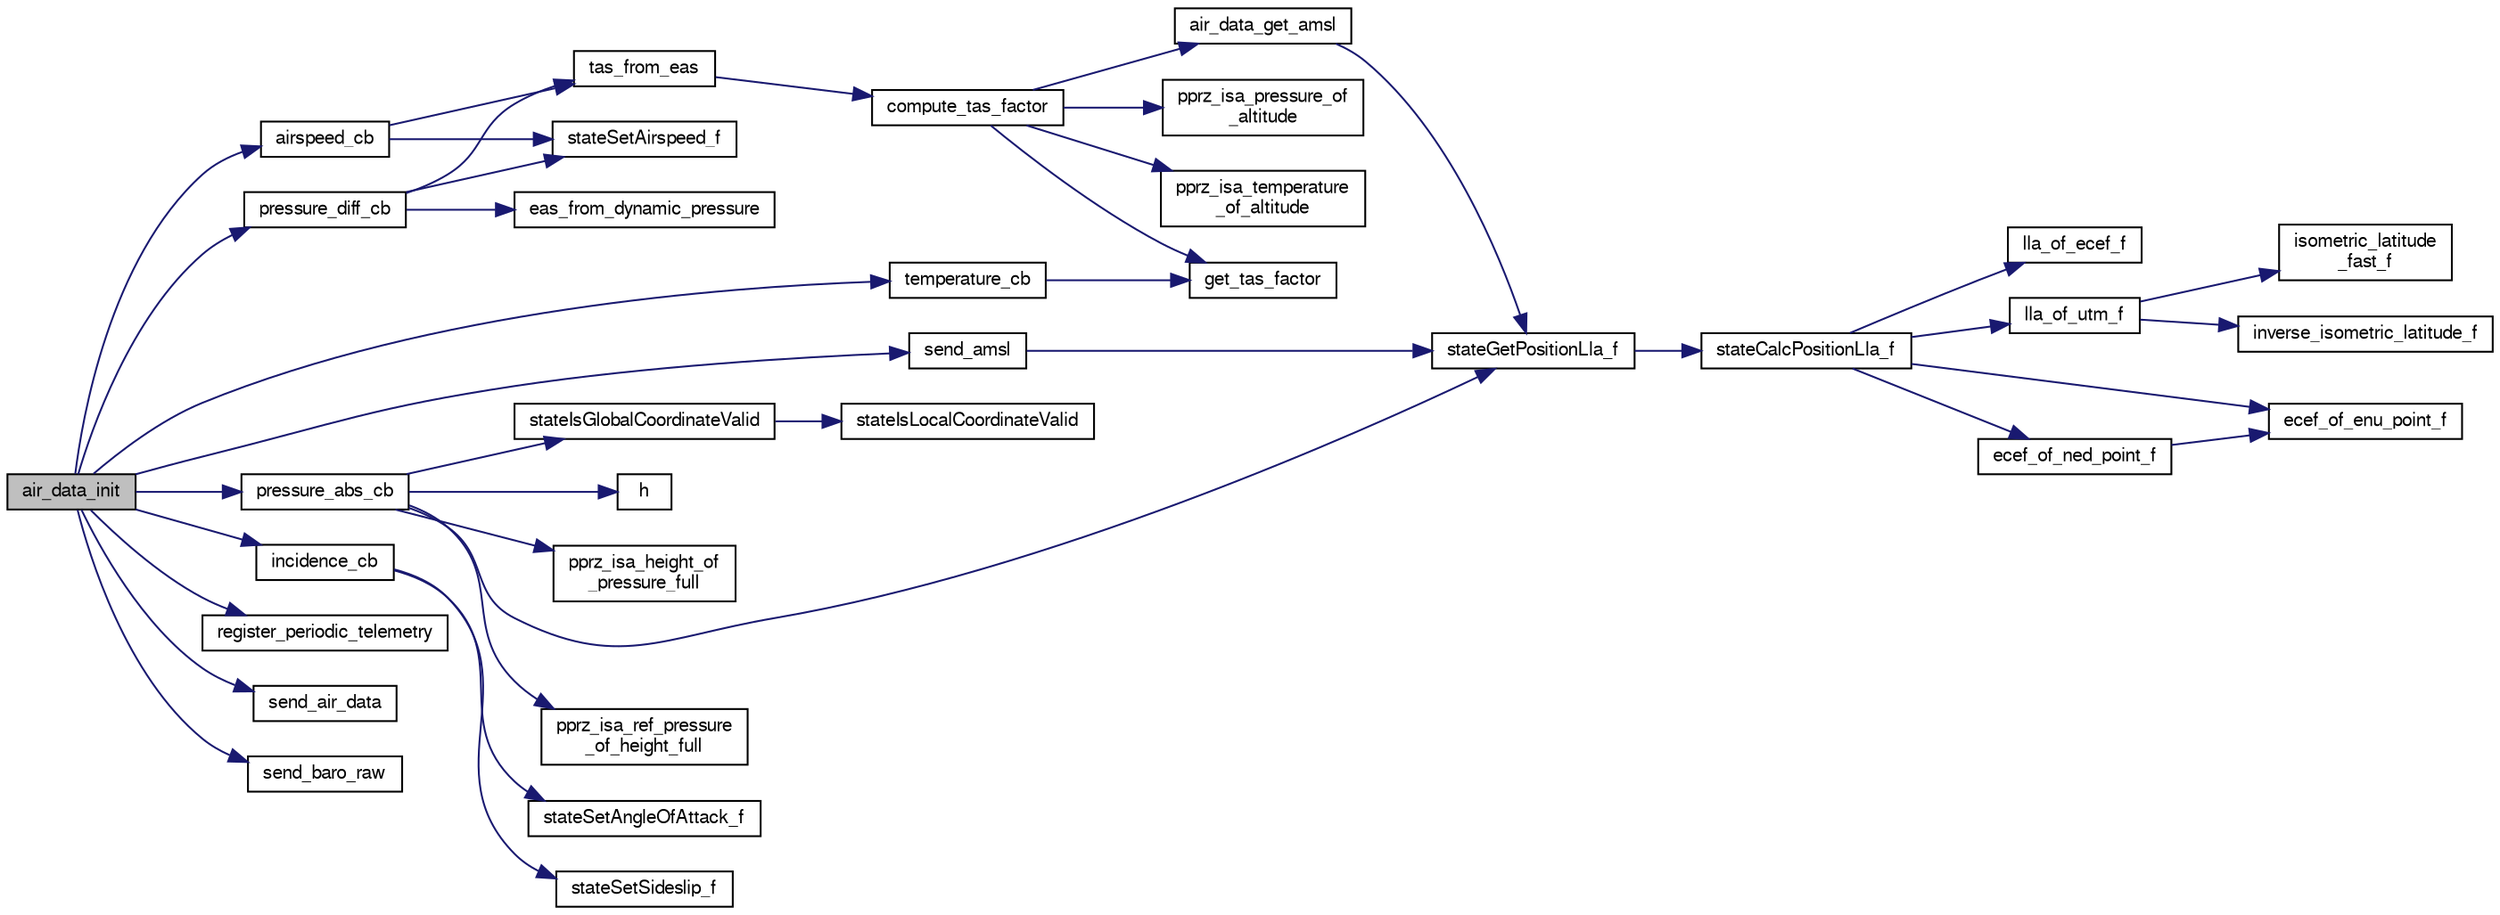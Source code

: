 digraph "air_data_init"
{
  edge [fontname="FreeSans",fontsize="10",labelfontname="FreeSans",labelfontsize="10"];
  node [fontname="FreeSans",fontsize="10",shape=record];
  rankdir="LR";
  Node1 [label="air_data_init",height=0.2,width=0.4,color="black", fillcolor="grey75", style="filled", fontcolor="black"];
  Node1 -> Node2 [color="midnightblue",fontsize="10",style="solid",fontname="FreeSans"];
  Node2 [label="airspeed_cb",height=0.2,width=0.4,color="black", fillcolor="white", style="filled",URL="$air__data_8c.html#af4b6a37d862e72a427f405e18fe3a5f5"];
  Node2 -> Node3 [color="midnightblue",fontsize="10",style="solid",fontname="FreeSans"];
  Node3 [label="stateSetAirspeed_f",height=0.2,width=0.4,color="black", fillcolor="white", style="filled",URL="$group__state__wind__airspeed.html#ga2ede5795eaec38206e25b8850ee40f63",tooltip="Set airspeed (float). "];
  Node2 -> Node4 [color="midnightblue",fontsize="10",style="solid",fontname="FreeSans"];
  Node4 [label="tas_from_eas",height=0.2,width=0.4,color="black", fillcolor="white", style="filled",URL="$air__data_8c.html#aecf73d89654409d574b551a23e3807ad",tooltip="Calculate true airspeed from equivalent airspeed. "];
  Node4 -> Node5 [color="midnightblue",fontsize="10",style="solid",fontname="FreeSans"];
  Node5 [label="compute_tas_factor",height=0.2,width=0.4,color="black", fillcolor="white", style="filled",URL="$air__data_8c.html#a4035dda781bc016f24033b67116330b5",tooltip="Internal utility function to compute current tas factor if needed. "];
  Node5 -> Node6 [color="midnightblue",fontsize="10",style="solid",fontname="FreeSans"];
  Node6 [label="air_data_get_amsl",height=0.2,width=0.4,color="black", fillcolor="white", style="filled",URL="$air__data_8c.html#a4691b05fed5487ddf708464110926d4d",tooltip="Return AMSL (altitude AboveSeaLevel). "];
  Node6 -> Node7 [color="midnightblue",fontsize="10",style="solid",fontname="FreeSans"];
  Node7 [label="stateGetPositionLla_f",height=0.2,width=0.4,color="black", fillcolor="white", style="filled",URL="$group__state__position.html#gabd04faa28d1792450eaa4a3f22066055",tooltip="Get position in LLA coordinates (float). "];
  Node7 -> Node8 [color="midnightblue",fontsize="10",style="solid",fontname="FreeSans"];
  Node8 [label="stateCalcPositionLla_f",height=0.2,width=0.4,color="black", fillcolor="white", style="filled",URL="$group__state__position.html#gaac3f376669ccf9575fb91e78ae4954f7"];
  Node8 -> Node9 [color="midnightblue",fontsize="10",style="solid",fontname="FreeSans"];
  Node9 [label="lla_of_ecef_f",height=0.2,width=0.4,color="black", fillcolor="white", style="filled",URL="$pprz__geodetic__float_8c.html#adecd186d51b41b09f0cad928c0d2f68e"];
  Node8 -> Node10 [color="midnightblue",fontsize="10",style="solid",fontname="FreeSans"];
  Node10 [label="lla_of_utm_f",height=0.2,width=0.4,color="black", fillcolor="white", style="filled",URL="$pprz__geodetic__float_8c.html#a30c2e47ec9a898079c04e8b08496b455"];
  Node10 -> Node11 [color="midnightblue",fontsize="10",style="solid",fontname="FreeSans"];
  Node11 [label="inverse_isometric_latitude_f",height=0.2,width=0.4,color="black", fillcolor="white", style="filled",URL="$pprz__geodetic__float_8c.html#a28b6e05c87f50f1e5290e36407095fb6"];
  Node10 -> Node12 [color="midnightblue",fontsize="10",style="solid",fontname="FreeSans"];
  Node12 [label="isometric_latitude\l_fast_f",height=0.2,width=0.4,color="black", fillcolor="white", style="filled",URL="$pprz__geodetic__float_8c.html#a21ea1b369f7d4abd984fb89c488dde24"];
  Node8 -> Node13 [color="midnightblue",fontsize="10",style="solid",fontname="FreeSans"];
  Node13 [label="ecef_of_ned_point_f",height=0.2,width=0.4,color="black", fillcolor="white", style="filled",URL="$pprz__geodetic__float_8c.html#a9703caac26c4b1272c010037fd661956"];
  Node13 -> Node14 [color="midnightblue",fontsize="10",style="solid",fontname="FreeSans"];
  Node14 [label="ecef_of_enu_point_f",height=0.2,width=0.4,color="black", fillcolor="white", style="filled",URL="$pprz__geodetic__float_8c.html#a197187e7b04018beddfcd6a7a4ab3972"];
  Node8 -> Node14 [color="midnightblue",fontsize="10",style="solid",fontname="FreeSans"];
  Node5 -> Node15 [color="midnightblue",fontsize="10",style="solid",fontname="FreeSans"];
  Node15 [label="get_tas_factor",height=0.2,width=0.4,color="black", fillcolor="white", style="filled",URL="$air__data_8c.html#ae9803888a95a6268efcb76c8adc5cff4",tooltip="Calculate true airspeed (TAS) factor. "];
  Node5 -> Node16 [color="midnightblue",fontsize="10",style="solid",fontname="FreeSans"];
  Node16 [label="pprz_isa_pressure_of\l_altitude",height=0.2,width=0.4,color="black", fillcolor="white", style="filled",URL="$group__math__isa.html#ga64a5320121c2e4fcd276a8434fa18c7b",tooltip="Get pressure in Pa from absolute altitude (using simplified equation). "];
  Node5 -> Node17 [color="midnightblue",fontsize="10",style="solid",fontname="FreeSans"];
  Node17 [label="pprz_isa_temperature\l_of_altitude",height=0.2,width=0.4,color="black", fillcolor="white", style="filled",URL="$group__math__isa.html#ga889c38e2942d13f6bd92deeb331f63a0",tooltip="Get ISA temperature from a MSL altitude. "];
  Node1 -> Node18 [color="midnightblue",fontsize="10",style="solid",fontname="FreeSans"];
  Node18 [label="incidence_cb",height=0.2,width=0.4,color="black", fillcolor="white", style="filled",URL="$air__data_8c.html#a896330e2da292c75ca65a644566050ad"];
  Node18 -> Node19 [color="midnightblue",fontsize="10",style="solid",fontname="FreeSans"];
  Node19 [label="stateSetAngleOfAttack_f",height=0.2,width=0.4,color="black", fillcolor="white", style="filled",URL="$group__state__wind__airspeed.html#ga1a540eaf41fceb101d2c7403f1e9ba06",tooltip="Set angle of attack in radians (float). "];
  Node18 -> Node20 [color="midnightblue",fontsize="10",style="solid",fontname="FreeSans"];
  Node20 [label="stateSetSideslip_f",height=0.2,width=0.4,color="black", fillcolor="white", style="filled",URL="$group__state__wind__airspeed.html#ga6198f76153003e86df9bbac3ed892ed1",tooltip="Set sideslip angle in radians (float). "];
  Node1 -> Node21 [color="midnightblue",fontsize="10",style="solid",fontname="FreeSans"];
  Node21 [label="pressure_abs_cb",height=0.2,width=0.4,color="black", fillcolor="white", style="filled",URL="$air__data_8c.html#aca0d080f4ac927cd0096741f520e68bf"];
  Node21 -> Node22 [color="midnightblue",fontsize="10",style="solid",fontname="FreeSans"];
  Node22 [label="h",height=0.2,width=0.4,color="black", fillcolor="white", style="filled",URL="$UKF__Wind__Estimator_8c.html#a1b540e52aff26922bc43ff126fa35270"];
  Node21 -> Node23 [color="midnightblue",fontsize="10",style="solid",fontname="FreeSans"];
  Node23 [label="pprz_isa_height_of\l_pressure_full",height=0.2,width=0.4,color="black", fillcolor="white", style="filled",URL="$group__math__isa.html#gaf1eda8b09fa91ba53444be5c8e009994",tooltip="Get relative altitude from pressure (using full equation). "];
  Node21 -> Node24 [color="midnightblue",fontsize="10",style="solid",fontname="FreeSans"];
  Node24 [label="pprz_isa_ref_pressure\l_of_height_full",height=0.2,width=0.4,color="black", fillcolor="white", style="filled",URL="$group__math__isa.html#gafdec5e2681fb1665fc5c6da7ed86e0a7",tooltip="Get reference pressure (QFE or QNH) from current pressure and height. "];
  Node21 -> Node7 [color="midnightblue",fontsize="10",style="solid",fontname="FreeSans"];
  Node21 -> Node25 [color="midnightblue",fontsize="10",style="solid",fontname="FreeSans"];
  Node25 [label="stateIsGlobalCoordinateValid",height=0.2,width=0.4,color="black", fillcolor="white", style="filled",URL="$group__state__position.html#gaa448f4b7a818b669a03eaf0fc7b9f218",tooltip="Test if global coordinates are valid. "];
  Node25 -> Node26 [color="midnightblue",fontsize="10",style="solid",fontname="FreeSans"];
  Node26 [label="stateIsLocalCoordinateValid",height=0.2,width=0.4,color="black", fillcolor="white", style="filled",URL="$group__state__position.html#gad1490e1d9825a698db02787701f99f6f",tooltip="Test if local coordinates are valid. "];
  Node1 -> Node27 [color="midnightblue",fontsize="10",style="solid",fontname="FreeSans"];
  Node27 [label="pressure_diff_cb",height=0.2,width=0.4,color="black", fillcolor="white", style="filled",URL="$air__data_8c.html#a4ecdb280f61e36c777ce134bac0d140a"];
  Node27 -> Node28 [color="midnightblue",fontsize="10",style="solid",fontname="FreeSans"];
  Node28 [label="eas_from_dynamic_pressure",height=0.2,width=0.4,color="black", fillcolor="white", style="filled",URL="$air__data_8c.html#a0767fbd26611c68f1d1259567a6dfe50",tooltip="Calculate equivalent airspeed from dynamic pressure. "];
  Node27 -> Node3 [color="midnightblue",fontsize="10",style="solid",fontname="FreeSans"];
  Node27 -> Node4 [color="midnightblue",fontsize="10",style="solid",fontname="FreeSans"];
  Node1 -> Node29 [color="midnightblue",fontsize="10",style="solid",fontname="FreeSans"];
  Node29 [label="register_periodic_telemetry",height=0.2,width=0.4,color="black", fillcolor="white", style="filled",URL="$telemetry_8c.html#a8b8cf43739f06c54d16370c141b541a0",tooltip="Register a telemetry callback function. "];
  Node1 -> Node30 [color="midnightblue",fontsize="10",style="solid",fontname="FreeSans"];
  Node30 [label="send_air_data",height=0.2,width=0.4,color="black", fillcolor="white", style="filled",URL="$air__data_8c.html#a5b68222903f8ba22950ff21c78b231c2"];
  Node1 -> Node31 [color="midnightblue",fontsize="10",style="solid",fontname="FreeSans"];
  Node31 [label="send_amsl",height=0.2,width=0.4,color="black", fillcolor="white", style="filled",URL="$air__data_8c.html#aae97369dd0a4cdc549c69a2767b9c76b"];
  Node31 -> Node7 [color="midnightblue",fontsize="10",style="solid",fontname="FreeSans"];
  Node1 -> Node32 [color="midnightblue",fontsize="10",style="solid",fontname="FreeSans"];
  Node32 [label="send_baro_raw",height=0.2,width=0.4,color="black", fillcolor="white", style="filled",URL="$air__data_8c.html#add8d02d7ec9c33ea1f26ad858e7f56f2"];
  Node1 -> Node33 [color="midnightblue",fontsize="10",style="solid",fontname="FreeSans"];
  Node33 [label="temperature_cb",height=0.2,width=0.4,color="black", fillcolor="white", style="filled",URL="$air__data_8c.html#a704d8592956cc0ab315cbe37f9967cf6"];
  Node33 -> Node15 [color="midnightblue",fontsize="10",style="solid",fontname="FreeSans"];
}
